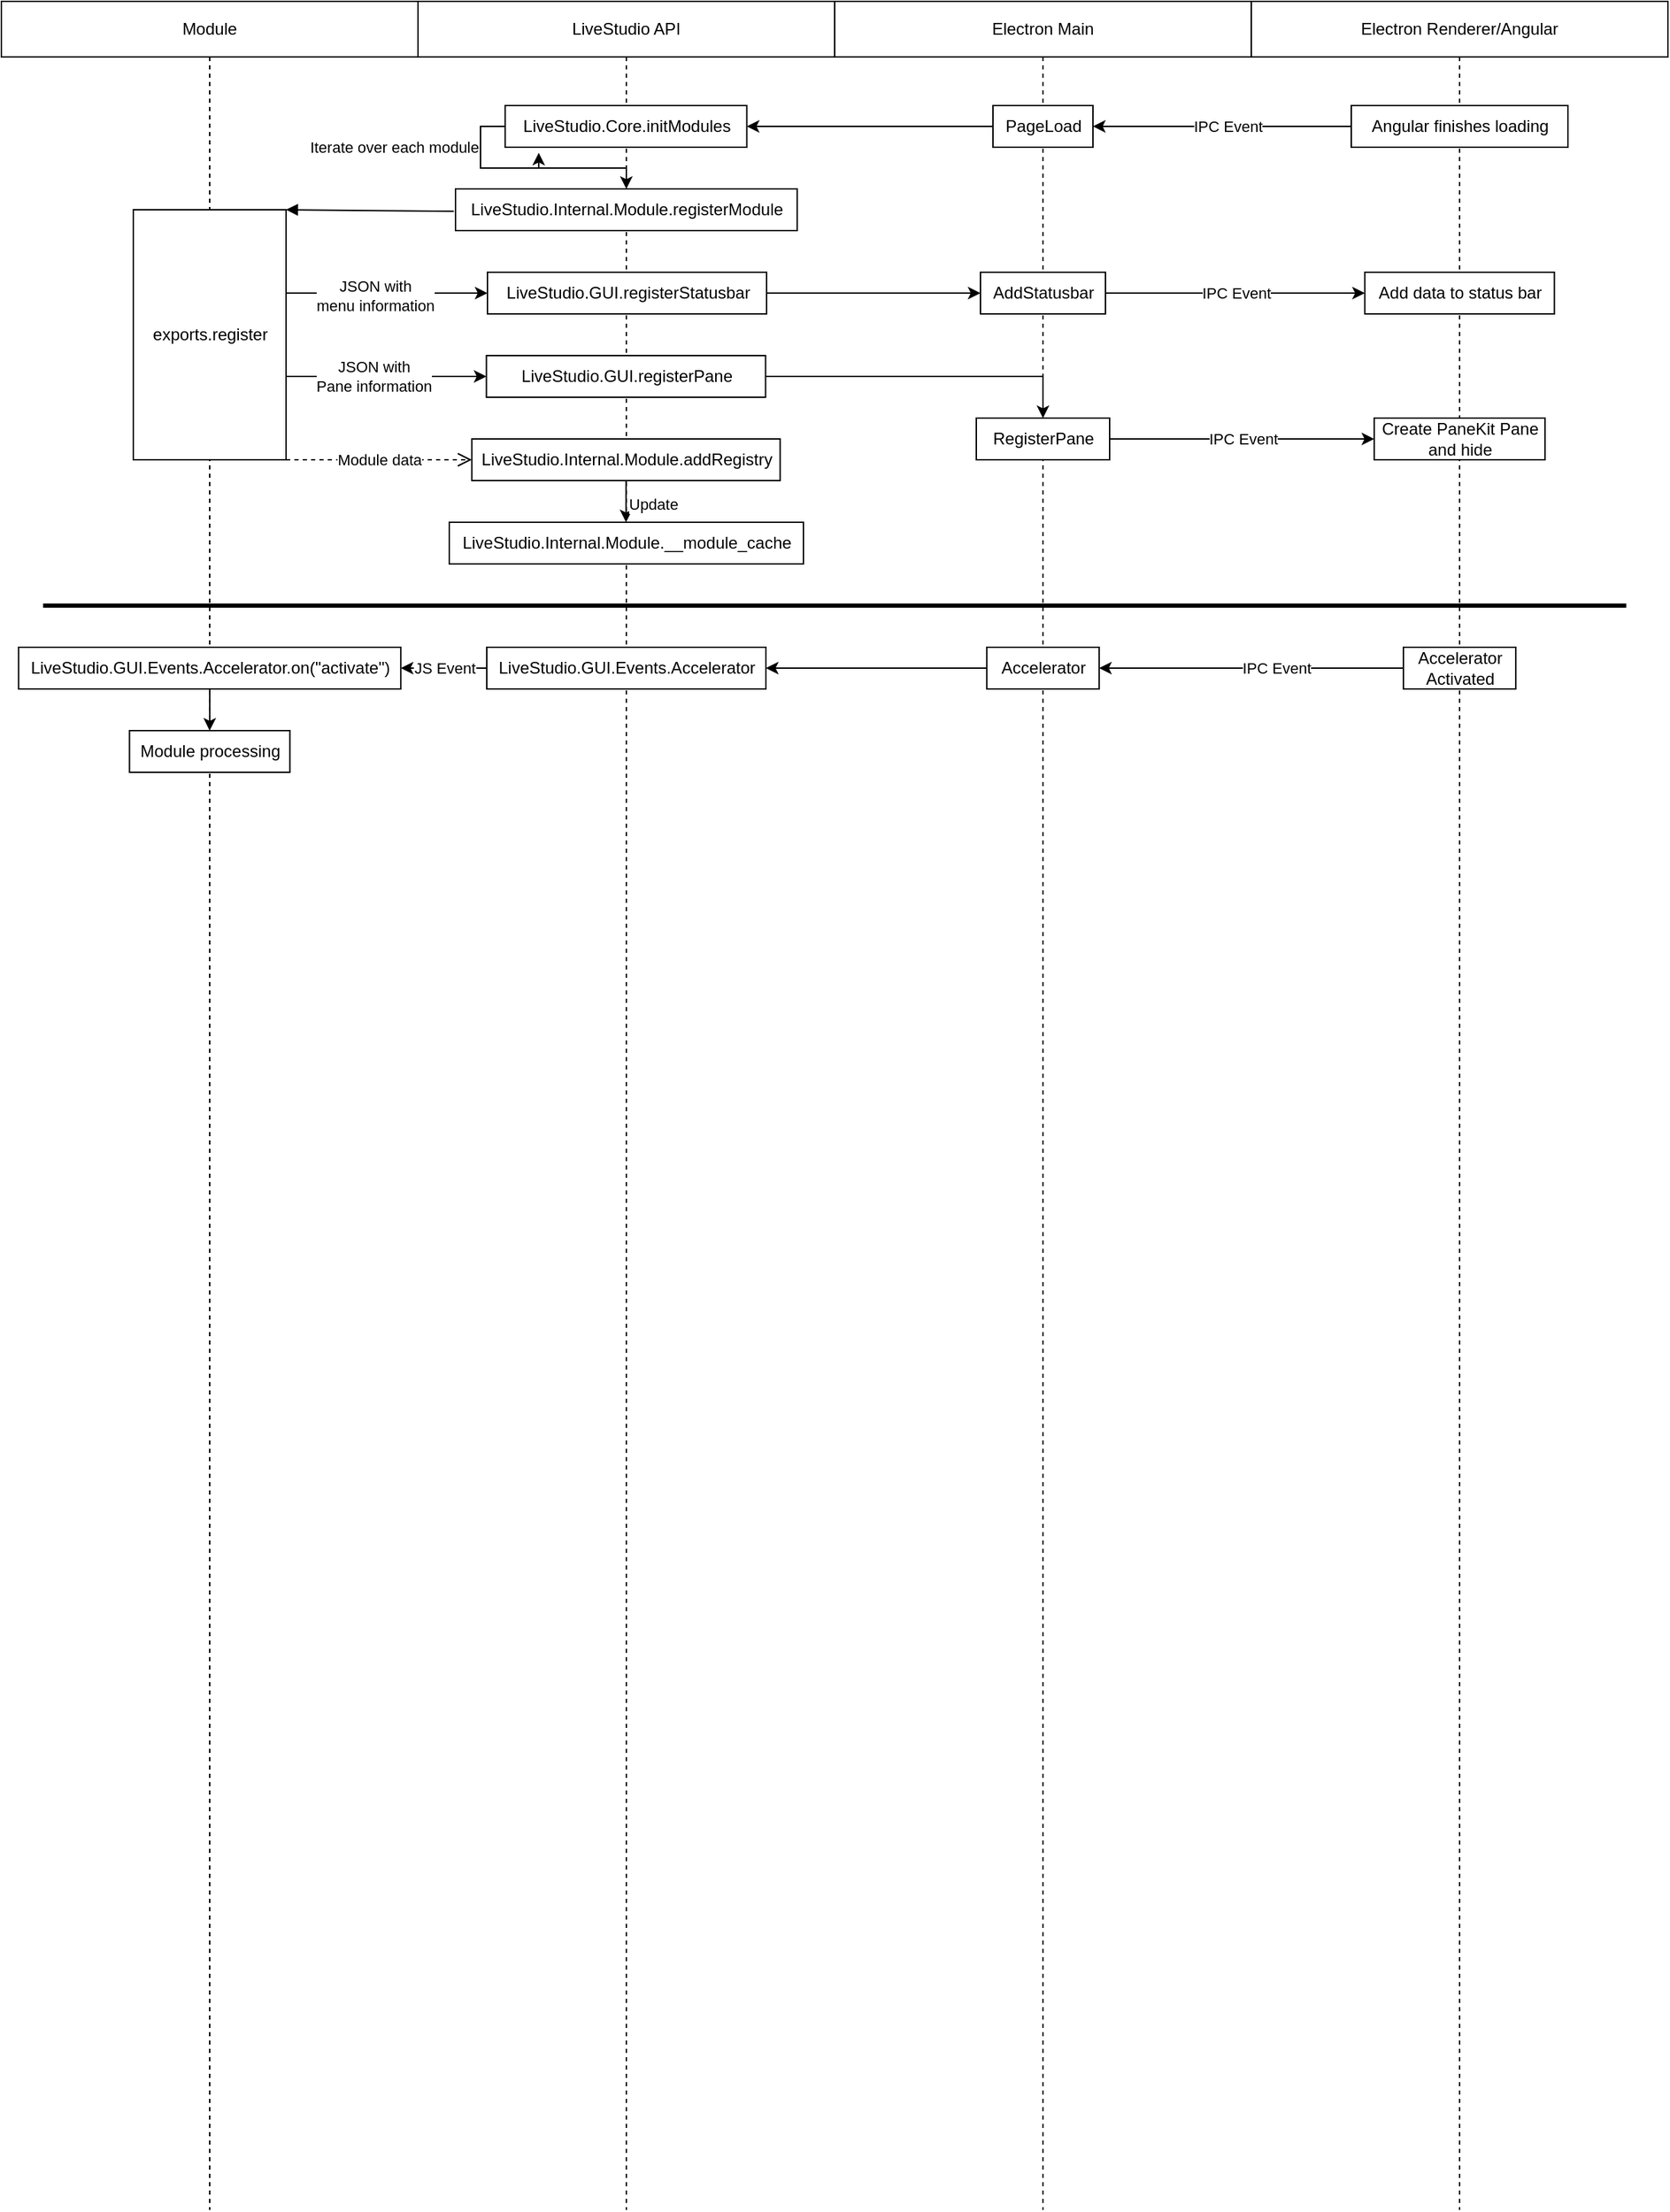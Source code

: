 <mxfile version="16.1.2" type="device"><diagram id="prtHgNgQTEPvFCAcTncT" name="Module Lifetime"><mxGraphModel dx="1678" dy="1032" grid="1" gridSize="15" guides="1" tooltips="1" connect="1" arrows="1" fold="1" page="1" pageScale="1" pageWidth="1200" pageHeight="1600" math="0" shadow="0"><root><mxCell id="0"/><mxCell id="1" parent="0"/><mxCell id="WNoAducY-vegxv1PMBRm-2" value="Module" style="shape=umlLifeline;perimeter=lifelinePerimeter;whiteSpace=wrap;html=1;container=1;collapsible=0;recursiveResize=0;outlineConnect=0;" parent="1" vertex="1"><mxGeometry width="300" height="1590" as="geometry"/></mxCell><mxCell id="WNoAducY-vegxv1PMBRm-20" value="exports.register" style="html=1;points=[];perimeter=orthogonalPerimeter;verticalAlign=middle;" parent="WNoAducY-vegxv1PMBRm-2" vertex="1"><mxGeometry x="94.99" y="150" width="110" height="180" as="geometry"/></mxCell><mxCell id="WNoAducY-vegxv1PMBRm-34" value="LiveStudio.GUI.Events.Accelerator.on(&quot;activate&quot;)" style="html=1;points=[];perimeter=orthogonalPerimeter;" parent="WNoAducY-vegxv1PMBRm-2" vertex="1"><mxGeometry x="12.37" y="465" width="275.25" height="30" as="geometry"/></mxCell><mxCell id="WNoAducY-vegxv1PMBRm-37" value="Module processing" style="html=1;points=[];perimeter=orthogonalPerimeter;" parent="WNoAducY-vegxv1PMBRm-2" vertex="1"><mxGeometry x="92.24" y="525" width="115.5" height="30" as="geometry"/></mxCell><mxCell id="WNoAducY-vegxv1PMBRm-38" style="edgeStyle=orthogonalEdgeStyle;rounded=0;orthogonalLoop=1;jettySize=auto;html=1;fontColor=#000000;verticalAlign=middle;" parent="WNoAducY-vegxv1PMBRm-2" source="WNoAducY-vegxv1PMBRm-34" target="WNoAducY-vegxv1PMBRm-37" edge="1"><mxGeometry relative="1" as="geometry"/></mxCell><mxCell id="WNoAducY-vegxv1PMBRm-3" value="LiveStudio API" style="shape=umlLifeline;perimeter=lifelinePerimeter;whiteSpace=wrap;html=1;container=1;collapsible=0;recursiveResize=0;outlineConnect=0;" parent="1" vertex="1"><mxGeometry x="300" width="300" height="1590" as="geometry"/></mxCell><mxCell id="WNoAducY-vegxv1PMBRm-12" value="LiveStudio.Core.initModules" style="html=1;points=[];perimeter=orthogonalPerimeter;" parent="WNoAducY-vegxv1PMBRm-3" vertex="1"><mxGeometry x="62.75" y="75" width="174" height="30" as="geometry"/></mxCell><mxCell id="WNoAducY-vegxv1PMBRm-32" value="LiveStudio.GUI.Events.Accelerator" style="html=1;points=[];perimeter=orthogonalPerimeter;" parent="WNoAducY-vegxv1PMBRm-3" vertex="1"><mxGeometry x="49.5" y="465" width="201" height="30" as="geometry"/></mxCell><mxCell id="1kZY-uiMdia29VHQ6cnw-9" value="&lt;span style=&quot;&quot;&gt;Iterate over each module&lt;br&gt;&lt;/span&gt;" style="edgeStyle=orthogonalEdgeStyle;rounded=0;orthogonalLoop=1;jettySize=auto;html=1;entryX=0.139;entryY=1.133;entryDx=0;entryDy=0;entryPerimeter=0;align=right;" edge="1" parent="WNoAducY-vegxv1PMBRm-3" source="WNoAducY-vegxv1PMBRm-12" target="WNoAducY-vegxv1PMBRm-12"><mxGeometry x="-0.35" relative="1" as="geometry"><mxPoint x="30" y="-135" as="targetPoint"/><Array as="points"><mxPoint x="45" y="90"/><mxPoint x="45" y="120"/><mxPoint x="87" y="120"/></Array><mxPoint as="offset"/></mxGeometry></mxCell><mxCell id="WNoAducY-vegxv1PMBRm-19" value="LiveStudio.GUI.registerStatusbar" style="html=1;points=[];perimeter=orthogonalPerimeter;" parent="WNoAducY-vegxv1PMBRm-3" vertex="1"><mxGeometry x="50" y="195" width="201" height="30" as="geometry"/></mxCell><mxCell id="WNoAducY-vegxv1PMBRm-41" value="LiveStudio.GUI.registerPane" style="html=1;points=[];perimeter=orthogonalPerimeter;" parent="WNoAducY-vegxv1PMBRm-3" vertex="1"><mxGeometry x="49.25" y="255" width="201" height="30" as="geometry"/></mxCell><mxCell id="WNoAducY-vegxv1PMBRm-24" value="LiveStudio.Internal.Module.addRegistry" style="html=1;points=[];perimeter=orthogonalPerimeter;" parent="WNoAducY-vegxv1PMBRm-3" vertex="1"><mxGeometry x="38.75" y="315" width="222" height="30" as="geometry"/></mxCell><mxCell id="WNoAducY-vegxv1PMBRm-28" value="LiveStudio.Internal.Module.__module_cache" style="html=1;points=[];perimeter=orthogonalPerimeter;" parent="WNoAducY-vegxv1PMBRm-3" vertex="1"><mxGeometry x="22.5" y="375" width="255" height="30" as="geometry"/></mxCell><mxCell id="WNoAducY-vegxv1PMBRm-29" value="Update" style="edgeStyle=orthogonalEdgeStyle;rounded=0;orthogonalLoop=1;jettySize=auto;html=1;verticalAlign=middle;align=left;" parent="WNoAducY-vegxv1PMBRm-3" source="WNoAducY-vegxv1PMBRm-24" target="WNoAducY-vegxv1PMBRm-28" edge="1"><mxGeometry x="0.13" relative="1" as="geometry"><mxPoint x="250.57" y="586" as="sourcePoint"/><Array as="points"><mxPoint x="150" y="365"/><mxPoint x="150" y="365"/></Array><mxPoint as="offset"/></mxGeometry></mxCell><mxCell id="WNoAducY-vegxv1PMBRm-14" value="LiveStudio.Internal.Module.registerModule" style="html=1;points=[];perimeter=orthogonalPerimeter;" parent="WNoAducY-vegxv1PMBRm-3" vertex="1"><mxGeometry x="27" y="135" width="246" height="30" as="geometry"/></mxCell><mxCell id="WNoAducY-vegxv1PMBRm-4" value="Electron Renderer/Angular" style="shape=umlLifeline;perimeter=lifelinePerimeter;whiteSpace=wrap;html=1;container=1;collapsible=0;recursiveResize=0;outlineConnect=0;" parent="1" vertex="1"><mxGeometry x="900" width="300" height="1590" as="geometry"/></mxCell><mxCell id="WNoAducY-vegxv1PMBRm-7" value="Angular finishes loading" style="html=1;points=[];perimeter=orthogonalPerimeter;" parent="WNoAducY-vegxv1PMBRm-4" vertex="1"><mxGeometry x="72" y="75" width="156" height="30" as="geometry"/></mxCell><mxCell id="WNoAducY-vegxv1PMBRm-30" value="Accelerator&lt;br&gt;Activated" style="html=1;points=[];perimeter=orthogonalPerimeter;" parent="WNoAducY-vegxv1PMBRm-4" vertex="1"><mxGeometry x="109.57" y="465" width="80.87" height="30" as="geometry"/></mxCell><mxCell id="utj4cVCVjUl8jU1Holeq-1" value="Add data to status bar" style="html=1;points=[];perimeter=orthogonalPerimeter;" parent="WNoAducY-vegxv1PMBRm-4" vertex="1"><mxGeometry x="81.75" y="195" width="136.5" height="30" as="geometry"/></mxCell><mxCell id="WNoAducY-vegxv1PMBRm-46" value="Create PaneKit Pane&lt;br&gt;and hide" style="html=1;points=[];perimeter=orthogonalPerimeter;" parent="WNoAducY-vegxv1PMBRm-4" vertex="1"><mxGeometry x="88.5" y="300" width="123" height="30" as="geometry"/></mxCell><mxCell id="WNoAducY-vegxv1PMBRm-27" value="" style="edgeStyle=orthogonalEdgeStyle;rounded=0;orthogonalLoop=1;jettySize=auto;html=1;" parent="1" source="WNoAducY-vegxv1PMBRm-19" target="WNoAducY-vegxv1PMBRm-26" edge="1"><mxGeometry relative="1" as="geometry"/></mxCell><mxCell id="WNoAducY-vegxv1PMBRm-21" value="" style="html=1;verticalAlign=bottom;endArrow=block;entryX=1;entryY=0;exitX=-0.005;exitY=0.539;exitDx=0;exitDy=0;exitPerimeter=0;" parent="1" source="WNoAducY-vegxv1PMBRm-14" target="WNoAducY-vegxv1PMBRm-20" edge="1"><mxGeometry relative="1" as="geometry"><mxPoint x="215" y="390" as="sourcePoint"/></mxGeometry></mxCell><mxCell id="WNoAducY-vegxv1PMBRm-22" value="Module data" style="html=1;verticalAlign=middle;endArrow=open;dashed=1;endSize=8;" parent="1" source="WNoAducY-vegxv1PMBRm-20" target="WNoAducY-vegxv1PMBRm-24" edge="1"><mxGeometry relative="1" as="geometry"><mxPoint x="345" y="375" as="targetPoint"/><mxPoint x="207.63" y="450.24" as="sourcePoint"/><Array as="points"><mxPoint x="270" y="330"/></Array></mxGeometry></mxCell><mxCell id="WNoAducY-vegxv1PMBRm-23" style="edgeStyle=orthogonalEdgeStyle;rounded=0;orthogonalLoop=1;jettySize=auto;html=1;" parent="1" source="WNoAducY-vegxv1PMBRm-20" target="WNoAducY-vegxv1PMBRm-19" edge="1"><mxGeometry relative="1" as="geometry"><mxPoint x="209" y="315" as="sourcePoint"/><Array as="points"><mxPoint x="345" y="210"/><mxPoint x="345" y="210"/></Array></mxGeometry></mxCell><mxCell id="WNoAducY-vegxv1PMBRm-31" value="JSON with&lt;br&gt;menu information" style="edgeLabel;html=1;align=center;verticalAlign=middle;resizable=0;points=[];labelBorderColor=none;spacing=3;spacingLeft=0;" parent="WNoAducY-vegxv1PMBRm-23" vertex="1" connectable="0"><mxGeometry x="-0.126" y="-2" relative="1" as="geometry"><mxPoint as="offset"/></mxGeometry></mxCell><mxCell id="utj4cVCVjUl8jU1Holeq-2" value="IPC Event" style="edgeStyle=orthogonalEdgeStyle;rounded=0;orthogonalLoop=1;jettySize=auto;html=1;" parent="1" source="WNoAducY-vegxv1PMBRm-26" target="utj4cVCVjUl8jU1Holeq-1" edge="1"><mxGeometry relative="1" as="geometry"/></mxCell><mxCell id="WNoAducY-vegxv1PMBRm-35" value="JS Event" style="edgeStyle=orthogonalEdgeStyle;rounded=0;orthogonalLoop=1;jettySize=auto;html=1;fontColor=#000000;verticalAlign=middle;" parent="1" source="WNoAducY-vegxv1PMBRm-32" target="WNoAducY-vegxv1PMBRm-34" edge="1"><mxGeometry relative="1" as="geometry"/></mxCell><mxCell id="WNoAducY-vegxv1PMBRm-33" style="edgeStyle=orthogonalEdgeStyle;rounded=0;orthogonalLoop=1;jettySize=auto;html=1;fontColor=#000000;verticalAlign=middle;" parent="1" source="WNoAducY-vegxv1PMBRm-30" target="1kZY-uiMdia29VHQ6cnw-5" edge="1"><mxGeometry relative="1" as="geometry"/></mxCell><mxCell id="WNoAducY-vegxv1PMBRm-36" value="IPC Event" style="edgeLabel;html=1;align=center;verticalAlign=middle;resizable=0;points=[];fontColor=#000000;" parent="WNoAducY-vegxv1PMBRm-33" vertex="1" connectable="0"><mxGeometry x="-0.167" y="-2" relative="1" as="geometry"><mxPoint y="2" as="offset"/></mxGeometry></mxCell><mxCell id="WNoAducY-vegxv1PMBRm-45" value="" style="edgeStyle=orthogonalEdgeStyle;rounded=0;orthogonalLoop=1;jettySize=auto;html=1;fontColor=#000000;verticalAlign=middle;" parent="1" source="WNoAducY-vegxv1PMBRm-41" target="WNoAducY-vegxv1PMBRm-44" edge="1"><mxGeometry relative="1" as="geometry"/></mxCell><mxCell id="WNoAducY-vegxv1PMBRm-42" style="edgeStyle=orthogonalEdgeStyle;rounded=0;orthogonalLoop=1;jettySize=auto;html=1;fontColor=#000000;verticalAlign=middle;" parent="1" source="WNoAducY-vegxv1PMBRm-20" target="WNoAducY-vegxv1PMBRm-41" edge="1"><mxGeometry relative="1" as="geometry"><Array as="points"><mxPoint x="330" y="270"/><mxPoint x="330" y="270"/></Array></mxGeometry></mxCell><mxCell id="WNoAducY-vegxv1PMBRm-50" value="JSON with&lt;br&gt;Pane information" style="edgeLabel;html=1;align=center;verticalAlign=middle;resizable=0;points=[];fontColor=#000000;" parent="WNoAducY-vegxv1PMBRm-42" vertex="1" connectable="0"><mxGeometry x="-0.227" y="-2" relative="1" as="geometry"><mxPoint x="7" y="-2" as="offset"/></mxGeometry></mxCell><mxCell id="WNoAducY-vegxv1PMBRm-47" value="IPC Event" style="edgeStyle=orthogonalEdgeStyle;rounded=0;orthogonalLoop=1;jettySize=auto;html=1;fontColor=#000000;verticalAlign=middle;" parent="1" source="WNoAducY-vegxv1PMBRm-44" target="WNoAducY-vegxv1PMBRm-46" edge="1"><mxGeometry relative="1" as="geometry"/></mxCell><mxCell id="1kZY-uiMdia29VHQ6cnw-1" value="Electron Main" style="shape=umlLifeline;perimeter=lifelinePerimeter;whiteSpace=wrap;html=1;container=1;collapsible=0;recursiveResize=0;outlineConnect=0;" vertex="1" parent="1"><mxGeometry x="600" width="300" height="1590" as="geometry"/></mxCell><mxCell id="1kZY-uiMdia29VHQ6cnw-2" value="PageLoad" style="html=1;points=[];perimeter=orthogonalPerimeter;" vertex="1" parent="1kZY-uiMdia29VHQ6cnw-1"><mxGeometry x="114" y="75" width="72" height="30" as="geometry"/></mxCell><mxCell id="1kZY-uiMdia29VHQ6cnw-5" value="Accelerator" style="html=1;points=[];perimeter=orthogonalPerimeter;" vertex="1" parent="1kZY-uiMdia29VHQ6cnw-1"><mxGeometry x="109.57" y="465" width="80.87" height="30" as="geometry"/></mxCell><mxCell id="WNoAducY-vegxv1PMBRm-26" value="AddStatusbar" style="html=1;points=[];perimeter=orthogonalPerimeter;" parent="1kZY-uiMdia29VHQ6cnw-1" vertex="1"><mxGeometry x="105.0" y="195" width="90" height="30" as="geometry"/></mxCell><mxCell id="WNoAducY-vegxv1PMBRm-44" value="RegisterPane" style="html=1;points=[];perimeter=orthogonalPerimeter;" parent="1kZY-uiMdia29VHQ6cnw-1" vertex="1"><mxGeometry x="102.0" y="300" width="96" height="30" as="geometry"/></mxCell><mxCell id="WNoAducY-vegxv1PMBRm-10" style="edgeStyle=orthogonalEdgeStyle;rounded=0;orthogonalLoop=1;jettySize=auto;html=1;" parent="1" source="WNoAducY-vegxv1PMBRm-7" target="1kZY-uiMdia29VHQ6cnw-2" edge="1"><mxGeometry relative="1" as="geometry"><mxPoint x="790.44" y="180" as="sourcePoint"/><mxPoint x="1018.44" y="180" as="targetPoint"/></mxGeometry></mxCell><mxCell id="WNoAducY-vegxv1PMBRm-11" value="IPC Event" style="edgeLabel;html=1;align=center;verticalAlign=middle;resizable=0;points=[];" parent="WNoAducY-vegxv1PMBRm-10" vertex="1" connectable="0"><mxGeometry x="0.194" y="-1" relative="1" as="geometry"><mxPoint x="22" y="1" as="offset"/></mxGeometry></mxCell><mxCell id="1kZY-uiMdia29VHQ6cnw-11" style="edgeStyle=orthogonalEdgeStyle;rounded=0;orthogonalLoop=1;jettySize=auto;html=1;" edge="1" parent="1" target="WNoAducY-vegxv1PMBRm-14"><mxGeometry relative="1" as="geometry"><mxPoint x="270" y="-135" as="targetPoint"/><mxPoint x="345" y="120" as="sourcePoint"/><Array as="points"><mxPoint x="450" y="120"/></Array></mxGeometry></mxCell><mxCell id="1kZY-uiMdia29VHQ6cnw-12" style="edgeStyle=orthogonalEdgeStyle;rounded=0;orthogonalLoop=1;jettySize=auto;html=1;" edge="1" parent="1" source="1kZY-uiMdia29VHQ6cnw-2" target="WNoAducY-vegxv1PMBRm-12"><mxGeometry relative="1" as="geometry"/></mxCell><mxCell id="1kZY-uiMdia29VHQ6cnw-13" style="edgeStyle=orthogonalEdgeStyle;rounded=0;orthogonalLoop=1;jettySize=auto;html=1;" edge="1" parent="1" source="1kZY-uiMdia29VHQ6cnw-5" target="WNoAducY-vegxv1PMBRm-32"><mxGeometry relative="1" as="geometry"/></mxCell><mxCell id="1kZY-uiMdia29VHQ6cnw-14" value="" style="endArrow=none;html=1;rounded=0;strokeWidth=3;" edge="1" parent="1"><mxGeometry width="50" height="50" relative="1" as="geometry"><mxPoint x="30" y="435" as="sourcePoint"/><mxPoint x="1170" y="435" as="targetPoint"/></mxGeometry></mxCell></root></mxGraphModel></diagram></mxfile>